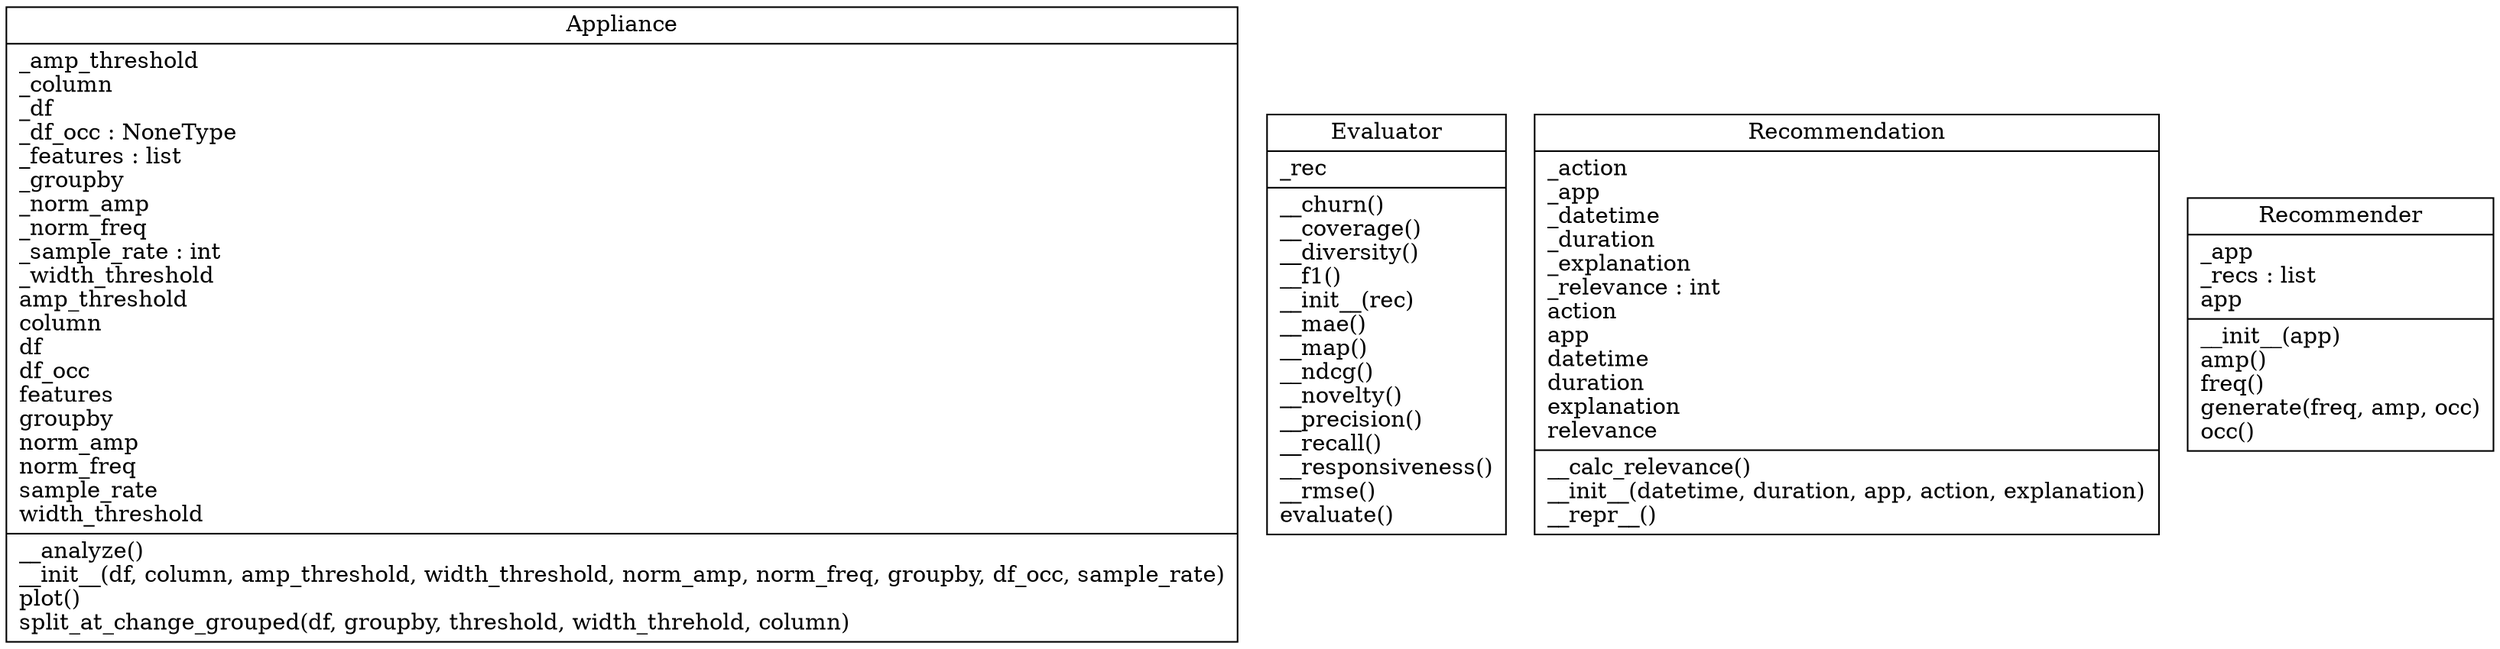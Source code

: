 digraph "classes" {
charset="utf-8"
rankdir=BT
"0" [label="{Appliance|_amp_threshold\l_column\l_df\l_df_occ : NoneType\l_features : list\l_groupby\l_norm_amp\l_norm_freq\l_sample_rate : int\l_width_threshold\lamp_threshold\lcolumn\ldf\ldf_occ\lfeatures\lgroupby\lnorm_amp\lnorm_freq\lsample_rate\lwidth_threshold\l|__analyze()\l__init__(df, column, amp_threshold, width_threshold, norm_amp, norm_freq, groupby, df_occ, sample_rate)\lplot()\lsplit_at_change_grouped(df, groupby, threshold, width_threhold, column)\l}", shape="record"];
"1" [label="{Evaluator|_rec\l|__churn()\l__coverage()\l__diversity()\l__f1()\l__init__(rec)\l__mae()\l__map()\l__ndcg()\l__novelty()\l__precision()\l__recall()\l__responsiveness()\l__rmse()\levaluate()\l}", shape="record"];
"2" [label="{Recommendation|_action\l_app\l_datetime\l_duration\l_explanation\l_relevance : int\laction\lapp\ldatetime\lduration\lexplanation\lrelevance\l|__calc_relevance()\l__init__(datetime, duration, app, action, explanation)\l__repr__()\l}", shape="record"];
"3" [label="{Recommender|_app\l_recs : list\lapp\l|__init__(app)\lamp()\lfreq()\lgenerate(freq, amp, occ)\locc()\l}", shape="record"];
}

